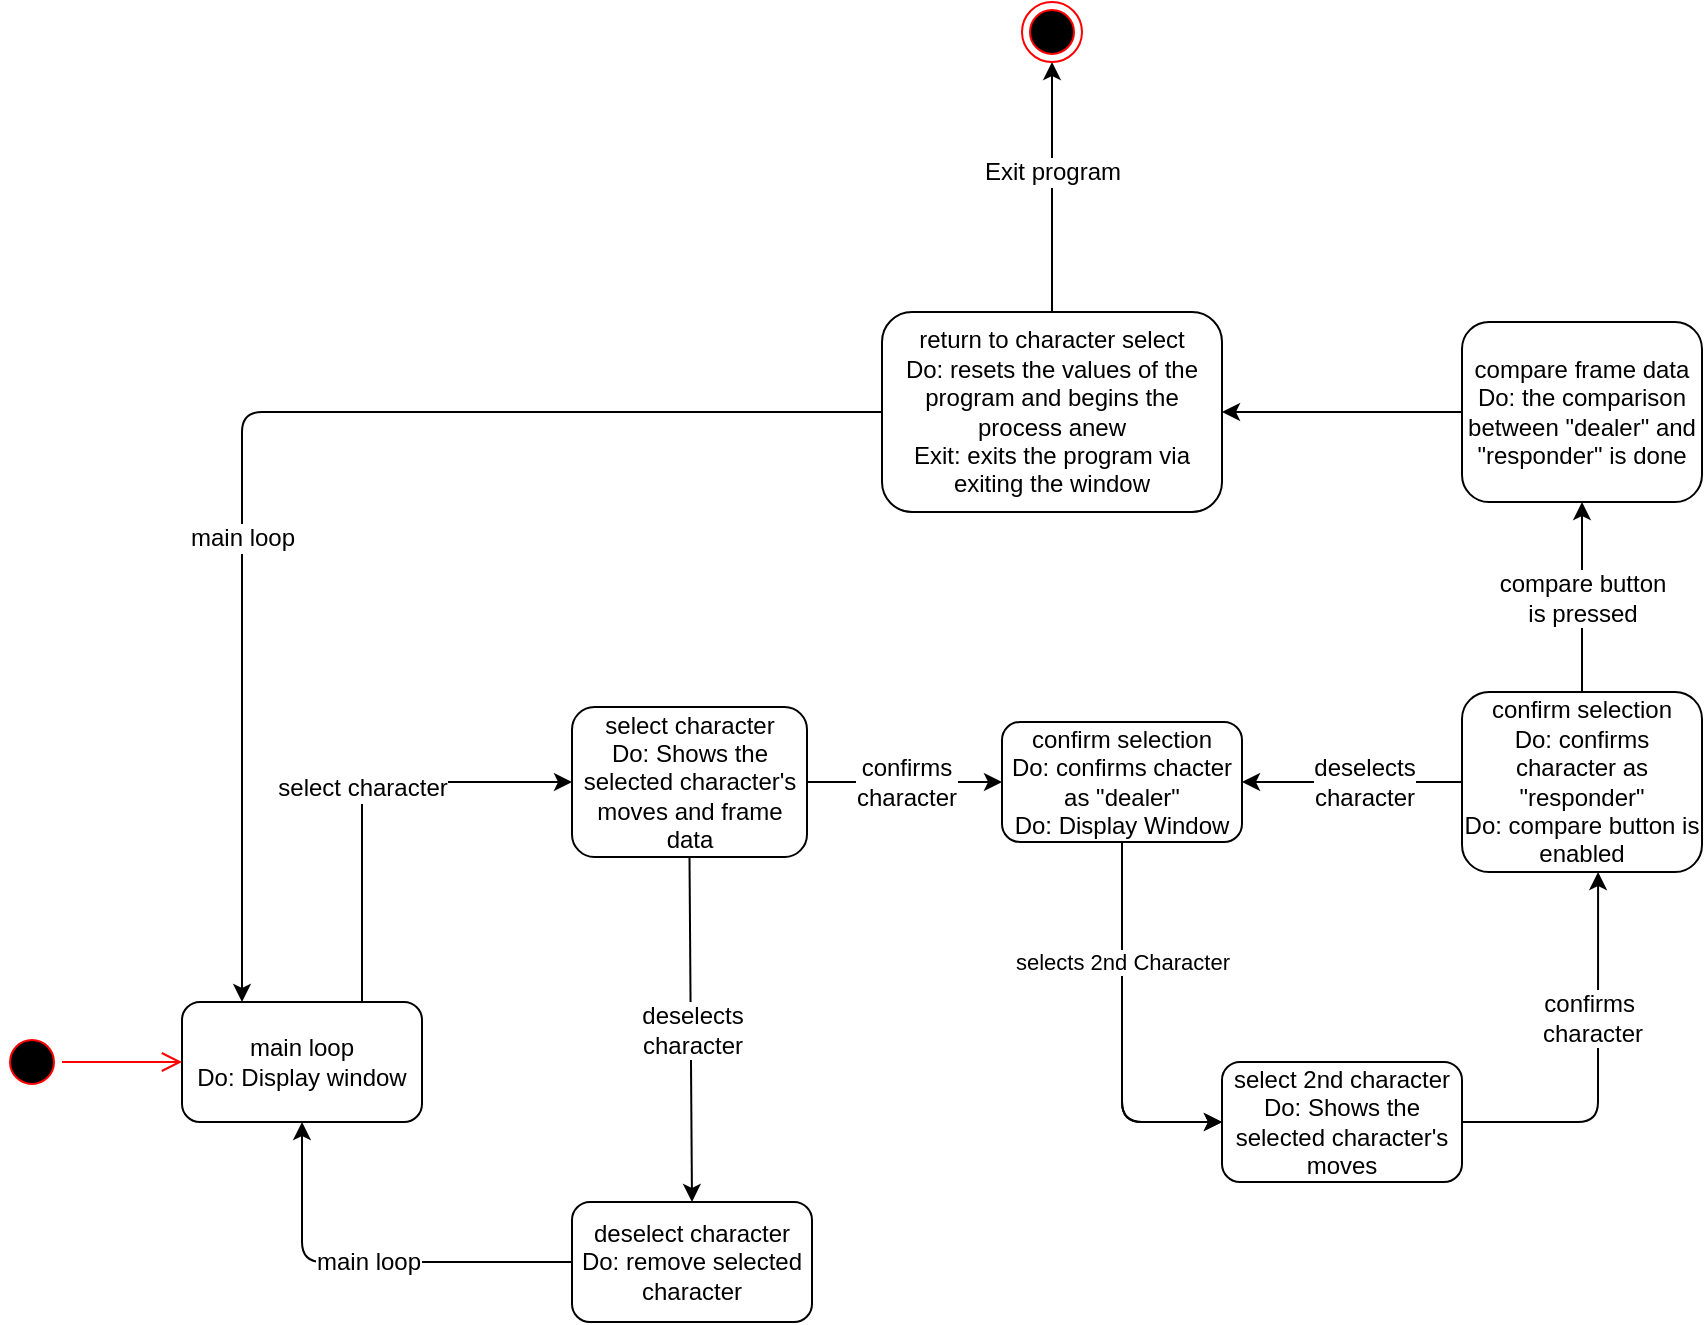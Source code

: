 <mxfile version="14.5.0" type="github">
  <diagram id="p1HwpaPiURgq5xcNBtSN" name="Page-1">
    <mxGraphModel dx="1422" dy="794" grid="1" gridSize="10" guides="1" tooltips="1" connect="1" arrows="1" fold="1" page="1" pageScale="1" pageWidth="850" pageHeight="1100" math="0" shadow="0">
      <root>
        <mxCell id="0" />
        <mxCell id="1" parent="0" />
        <mxCell id="B3SrxPSJUMrCuxgA74LO-1" value="&lt;div&gt;main loop&lt;/div&gt;&lt;div&gt;Do: Display window&lt;br&gt;&lt;/div&gt;" style="rounded=1;whiteSpace=wrap;html=1;" parent="1" vertex="1">
          <mxGeometry x="110" y="520" width="120" height="60" as="geometry" />
        </mxCell>
        <mxCell id="B3SrxPSJUMrCuxgA74LO-6" value="" style="ellipse;html=1;shape=startState;fillColor=#000000;strokeColor=#ff0000;" parent="1" vertex="1">
          <mxGeometry x="20" y="535" width="30" height="30" as="geometry" />
        </mxCell>
        <mxCell id="B3SrxPSJUMrCuxgA74LO-7" value="" style="edgeStyle=orthogonalEdgeStyle;html=1;verticalAlign=bottom;endArrow=open;endSize=8;strokeColor=#ff0000;" parent="1" source="B3SrxPSJUMrCuxgA74LO-6" edge="1">
          <mxGeometry relative="1" as="geometry">
            <mxPoint x="110" y="550" as="targetPoint" />
          </mxGeometry>
        </mxCell>
        <mxCell id="B3SrxPSJUMrCuxgA74LO-8" value="&lt;div&gt;select character&lt;/div&gt;&lt;div&gt;Do: Shows the selected character&#39;s moves and frame data&lt;br&gt;&lt;/div&gt;" style="rounded=1;whiteSpace=wrap;html=1;" parent="1" vertex="1">
          <mxGeometry x="305" y="372.5" width="117.5" height="75" as="geometry" />
        </mxCell>
        <mxCell id="B3SrxPSJUMrCuxgA74LO-9" value="&lt;div&gt;deselect character&lt;/div&gt;&lt;div&gt;Do: remove selected character&lt;br&gt;&lt;/div&gt;" style="rounded=1;whiteSpace=wrap;html=1;" parent="1" vertex="1">
          <mxGeometry x="305" y="620" width="120" height="60" as="geometry" />
        </mxCell>
        <mxCell id="hCjh7gNyhk2N3ANL0_ub-15" style="edgeStyle=orthogonalEdgeStyle;rounded=1;orthogonalLoop=1;jettySize=auto;html=1;entryX=0.5;entryY=1;entryDx=0;entryDy=0;fontSize=12;exitX=0.5;exitY=0;exitDx=0;exitDy=0;" edge="1" parent="1" source="hCjh7gNyhk2N3ANL0_ub-21" target="IelnZsjYayjggmjXbFXl-3">
          <mxGeometry relative="1" as="geometry">
            <Array as="points">
              <mxPoint x="545" y="120" />
              <mxPoint x="545" y="120" />
            </Array>
          </mxGeometry>
        </mxCell>
        <mxCell id="hCjh7gNyhk2N3ANL0_ub-16" value="Exit program" style="edgeLabel;html=1;align=center;verticalAlign=middle;resizable=0;points=[];fontSize=12;" vertex="1" connectable="0" parent="hCjh7gNyhk2N3ANL0_ub-15">
          <mxGeometry x="0.309" y="-3" relative="1" as="geometry">
            <mxPoint x="-3" y="12" as="offset" />
          </mxGeometry>
        </mxCell>
        <mxCell id="hCjh7gNyhk2N3ANL0_ub-17" style="edgeStyle=orthogonalEdgeStyle;rounded=1;orthogonalLoop=1;jettySize=auto;html=1;entryX=0.25;entryY=0;entryDx=0;entryDy=0;fontSize=12;exitX=0;exitY=0.5;exitDx=0;exitDy=0;" edge="1" parent="1" source="hCjh7gNyhk2N3ANL0_ub-21" target="B3SrxPSJUMrCuxgA74LO-1">
          <mxGeometry relative="1" as="geometry">
            <mxPoint x="450" y="225" as="sourcePoint" />
          </mxGeometry>
        </mxCell>
        <mxCell id="hCjh7gNyhk2N3ANL0_ub-19" value="main loop" style="edgeLabel;html=1;align=center;verticalAlign=middle;resizable=0;points=[];fontSize=12;" vertex="1" connectable="0" parent="hCjh7gNyhk2N3ANL0_ub-17">
          <mxGeometry x="0.246" relative="1" as="geometry">
            <mxPoint as="offset" />
          </mxGeometry>
        </mxCell>
        <mxCell id="hCjh7gNyhk2N3ANL0_ub-22" style="edgeStyle=orthogonalEdgeStyle;rounded=1;orthogonalLoop=1;jettySize=auto;html=1;entryX=1;entryY=0.5;entryDx=0;entryDy=0;fontSize=12;" edge="1" parent="1" source="B3SrxPSJUMrCuxgA74LO-10" target="hCjh7gNyhk2N3ANL0_ub-21">
          <mxGeometry relative="1" as="geometry" />
        </mxCell>
        <mxCell id="B3SrxPSJUMrCuxgA74LO-10" value="&lt;div&gt;compare frame data&lt;/div&gt;&lt;div&gt;Do: the comparison between &quot;dealer&quot; and &quot;responder&quot; is done&lt;/div&gt;" style="rounded=1;whiteSpace=wrap;html=1;" parent="1" vertex="1">
          <mxGeometry x="750" y="180" width="120" height="90" as="geometry" />
        </mxCell>
        <mxCell id="hCjh7gNyhk2N3ANL0_ub-4" style="edgeStyle=orthogonalEdgeStyle;rounded=1;orthogonalLoop=1;jettySize=auto;html=1;entryX=0;entryY=0.5;entryDx=0;entryDy=0;" edge="1" parent="1" target="hCjh7gNyhk2N3ANL0_ub-3">
          <mxGeometry relative="1" as="geometry">
            <mxPoint x="580" y="520" as="sourcePoint" />
            <Array as="points">
              <mxPoint x="580" y="580" />
            </Array>
          </mxGeometry>
        </mxCell>
        <mxCell id="hCjh7gNyhk2N3ANL0_ub-10" style="edgeStyle=orthogonalEdgeStyle;rounded=1;orthogonalLoop=1;jettySize=auto;html=1;entryX=0;entryY=0.5;entryDx=0;entryDy=0;" edge="1" parent="1" source="B3SrxPSJUMrCuxgA74LO-14" target="hCjh7gNyhk2N3ANL0_ub-3">
          <mxGeometry relative="1" as="geometry" />
        </mxCell>
        <mxCell id="hCjh7gNyhk2N3ANL0_ub-11" value="selects 2nd Character" style="edgeLabel;html=1;align=center;verticalAlign=middle;resizable=0;points=[];" vertex="1" connectable="0" parent="hCjh7gNyhk2N3ANL0_ub-10">
          <mxGeometry x="-0.611" y="4" relative="1" as="geometry">
            <mxPoint x="-4" y="23" as="offset" />
          </mxGeometry>
        </mxCell>
        <mxCell id="B3SrxPSJUMrCuxgA74LO-14" value="&lt;div&gt;confirm selection&lt;/div&gt;&lt;div&gt;Do: confirms chacter as &quot;dealer&quot;&lt;/div&gt;&lt;div&gt;Do: Display Window&lt;/div&gt;" style="rounded=1;whiteSpace=wrap;html=1;" parent="1" vertex="1">
          <mxGeometry x="520" y="380" width="120" height="60" as="geometry" />
        </mxCell>
        <mxCell id="B3SrxPSJUMrCuxgA74LO-18" value="" style="endArrow=classic;html=1;exitX=0.75;exitY=0;exitDx=0;exitDy=0;entryX=0;entryY=0.5;entryDx=0;entryDy=0;" parent="1" source="B3SrxPSJUMrCuxgA74LO-1" target="B3SrxPSJUMrCuxgA74LO-8" edge="1">
          <mxGeometry relative="1" as="geometry">
            <mxPoint x="150" y="400" as="sourcePoint" />
            <mxPoint x="250" y="400" as="targetPoint" />
            <Array as="points">
              <mxPoint x="200" y="410" />
              <mxPoint x="260" y="410" />
            </Array>
          </mxGeometry>
        </mxCell>
        <mxCell id="B3SrxPSJUMrCuxgA74LO-19" value="&lt;font style=&quot;font-size: 12px&quot;&gt;select character&lt;/font&gt;" style="edgeLabel;resizable=0;html=1;align=center;verticalAlign=middle;" parent="B3SrxPSJUMrCuxgA74LO-18" connectable="0" vertex="1">
          <mxGeometry relative="1" as="geometry" />
        </mxCell>
        <mxCell id="B3SrxPSJUMrCuxgA74LO-20" value="" style="endArrow=classic;html=1;exitX=0;exitY=0.5;exitDx=0;exitDy=0;entryX=0.5;entryY=1;entryDx=0;entryDy=0;" parent="1" source="B3SrxPSJUMrCuxgA74LO-9" target="B3SrxPSJUMrCuxgA74LO-1" edge="1">
          <mxGeometry relative="1" as="geometry">
            <mxPoint x="340" y="570" as="sourcePoint" />
            <mxPoint x="440" y="570" as="targetPoint" />
            <Array as="points">
              <mxPoint x="170" y="650" />
            </Array>
          </mxGeometry>
        </mxCell>
        <mxCell id="B3SrxPSJUMrCuxgA74LO-21" value="&lt;font style=&quot;font-size: 12px&quot;&gt;main loop&lt;/font&gt;" style="edgeLabel;resizable=0;html=1;align=center;verticalAlign=middle;" parent="B3SrxPSJUMrCuxgA74LO-20" connectable="0" vertex="1">
          <mxGeometry relative="1" as="geometry" />
        </mxCell>
        <mxCell id="B3SrxPSJUMrCuxgA74LO-26" value="" style="endArrow=classic;html=1;exitX=1;exitY=0.5;exitDx=0;exitDy=0;entryX=0;entryY=0.5;entryDx=0;entryDy=0;" parent="1" source="B3SrxPSJUMrCuxgA74LO-8" target="B3SrxPSJUMrCuxgA74LO-14" edge="1">
          <mxGeometry relative="1" as="geometry">
            <mxPoint x="340" y="570" as="sourcePoint" />
            <mxPoint x="440" y="570" as="targetPoint" />
          </mxGeometry>
        </mxCell>
        <mxCell id="B3SrxPSJUMrCuxgA74LO-27" value="&lt;div style=&quot;font-size: 12px&quot;&gt;&lt;font style=&quot;font-size: 12px&quot;&gt;confirms&lt;/font&gt;&lt;/div&gt;&lt;div style=&quot;font-size: 12px&quot;&gt;&lt;font style=&quot;font-size: 12px&quot;&gt;character&lt;/font&gt;&lt;br&gt;&lt;/div&gt;" style="edgeLabel;resizable=0;html=1;align=center;verticalAlign=middle;" parent="B3SrxPSJUMrCuxgA74LO-26" connectable="0" vertex="1">
          <mxGeometry relative="1" as="geometry" />
        </mxCell>
        <mxCell id="B3SrxPSJUMrCuxgA74LO-28" value="" style="endArrow=classic;html=1;exitX=0.5;exitY=1;exitDx=0;exitDy=0;entryX=0.5;entryY=0;entryDx=0;entryDy=0;" parent="1" source="B3SrxPSJUMrCuxgA74LO-8" target="B3SrxPSJUMrCuxgA74LO-9" edge="1">
          <mxGeometry relative="1" as="geometry">
            <mxPoint x="420" y="570" as="sourcePoint" />
            <mxPoint x="520" y="570" as="targetPoint" />
          </mxGeometry>
        </mxCell>
        <mxCell id="B3SrxPSJUMrCuxgA74LO-29" value="&lt;div style=&quot;font-size: 12px&quot;&gt;&lt;font style=&quot;font-size: 12px&quot;&gt;deselects&lt;/font&gt;&lt;/div&gt;&lt;div style=&quot;font-size: 12px&quot;&gt;&lt;font style=&quot;font-size: 12px&quot;&gt;character&lt;/font&gt;&lt;br&gt;&lt;/div&gt;" style="edgeLabel;resizable=0;html=1;align=center;verticalAlign=middle;" parent="B3SrxPSJUMrCuxgA74LO-28" connectable="0" vertex="1">
          <mxGeometry relative="1" as="geometry" />
        </mxCell>
        <mxCell id="IelnZsjYayjggmjXbFXl-1" value="" style="endArrow=classic;html=1;entryX=0.5;entryY=1;entryDx=0;entryDy=0;exitX=0.5;exitY=0;exitDx=0;exitDy=0;" parent="1" source="hCjh7gNyhk2N3ANL0_ub-5" target="B3SrxPSJUMrCuxgA74LO-10" edge="1">
          <mxGeometry relative="1" as="geometry">
            <mxPoint x="490" y="300" as="sourcePoint" />
            <mxPoint x="900" y="570" as="targetPoint" />
          </mxGeometry>
        </mxCell>
        <mxCell id="IelnZsjYayjggmjXbFXl-2" value="&lt;font style=&quot;font-size: 12px&quot;&gt;compare button&lt;br&gt;is pressed&lt;/font&gt;" style="edgeLabel;resizable=0;html=1;align=center;verticalAlign=middle;" parent="IelnZsjYayjggmjXbFXl-1" connectable="0" vertex="1">
          <mxGeometry relative="1" as="geometry" />
        </mxCell>
        <mxCell id="IelnZsjYayjggmjXbFXl-3" value="" style="ellipse;html=1;shape=endState;fillColor=#000000;strokeColor=#ff0000;" parent="1" vertex="1">
          <mxGeometry x="530" y="20" width="30" height="30" as="geometry" />
        </mxCell>
        <mxCell id="hCjh7gNyhk2N3ANL0_ub-6" style="edgeStyle=orthogonalEdgeStyle;rounded=1;orthogonalLoop=1;jettySize=auto;html=1;entryX=0.567;entryY=1;entryDx=0;entryDy=0;entryPerimeter=0;" edge="1" parent="1" source="hCjh7gNyhk2N3ANL0_ub-3" target="hCjh7gNyhk2N3ANL0_ub-5">
          <mxGeometry relative="1" as="geometry">
            <Array as="points">
              <mxPoint x="818" y="580" />
            </Array>
          </mxGeometry>
        </mxCell>
        <mxCell id="hCjh7gNyhk2N3ANL0_ub-12" value="&lt;font style=&quot;font-size: 12px&quot;&gt;confirms&amp;nbsp;&lt;br&gt;&lt;font style=&quot;font-size: 12px&quot;&gt;character&lt;/font&gt;&lt;/font&gt;" style="edgeLabel;html=1;align=center;verticalAlign=middle;resizable=0;points=[];" vertex="1" connectable="0" parent="hCjh7gNyhk2N3ANL0_ub-6">
          <mxGeometry x="0.106" relative="1" as="geometry">
            <mxPoint x="-3.02" y="-14" as="offset" />
          </mxGeometry>
        </mxCell>
        <mxCell id="hCjh7gNyhk2N3ANL0_ub-3" value="&lt;div&gt;select 2nd character&lt;/div&gt;&lt;div&gt;Do: Shows the selected character&#39;s moves&lt;br&gt;&lt;/div&gt;" style="rounded=1;whiteSpace=wrap;html=1;" vertex="1" parent="1">
          <mxGeometry x="630" y="550" width="120" height="60" as="geometry" />
        </mxCell>
        <mxCell id="hCjh7gNyhk2N3ANL0_ub-7" style="edgeStyle=orthogonalEdgeStyle;orthogonalLoop=1;jettySize=auto;html=1;entryX=1;entryY=0.5;entryDx=0;entryDy=0;rounded=1;" edge="1" parent="1" source="hCjh7gNyhk2N3ANL0_ub-5" target="B3SrxPSJUMrCuxgA74LO-14">
          <mxGeometry relative="1" as="geometry">
            <Array as="points" />
          </mxGeometry>
        </mxCell>
        <mxCell id="hCjh7gNyhk2N3ANL0_ub-13" value="deselects&lt;br style=&quot;font-size: 12px;&quot;&gt;character" style="edgeLabel;html=1;align=center;verticalAlign=middle;resizable=0;points=[];fontSize=12;" vertex="1" connectable="0" parent="hCjh7gNyhk2N3ANL0_ub-7">
          <mxGeometry x="0.1" y="-1" relative="1" as="geometry">
            <mxPoint x="11" y="1" as="offset" />
          </mxGeometry>
        </mxCell>
        <mxCell id="hCjh7gNyhk2N3ANL0_ub-5" value="confirm selection&lt;br&gt;Do: confirms character as &quot;responder&quot;&lt;br&gt;Do: compare button is enabled" style="rounded=1;whiteSpace=wrap;html=1;" vertex="1" parent="1">
          <mxGeometry x="750" y="365" width="120" height="90" as="geometry" />
        </mxCell>
        <mxCell id="hCjh7gNyhk2N3ANL0_ub-21" value="return to character select&lt;br&gt;Do: resets the values of the program and begins the process anew&lt;br&gt;Exit: exits the program via exiting the window" style="rounded=1;whiteSpace=wrap;html=1;fontSize=12;" vertex="1" parent="1">
          <mxGeometry x="460" y="175" width="170" height="100" as="geometry" />
        </mxCell>
      </root>
    </mxGraphModel>
  </diagram>
</mxfile>

